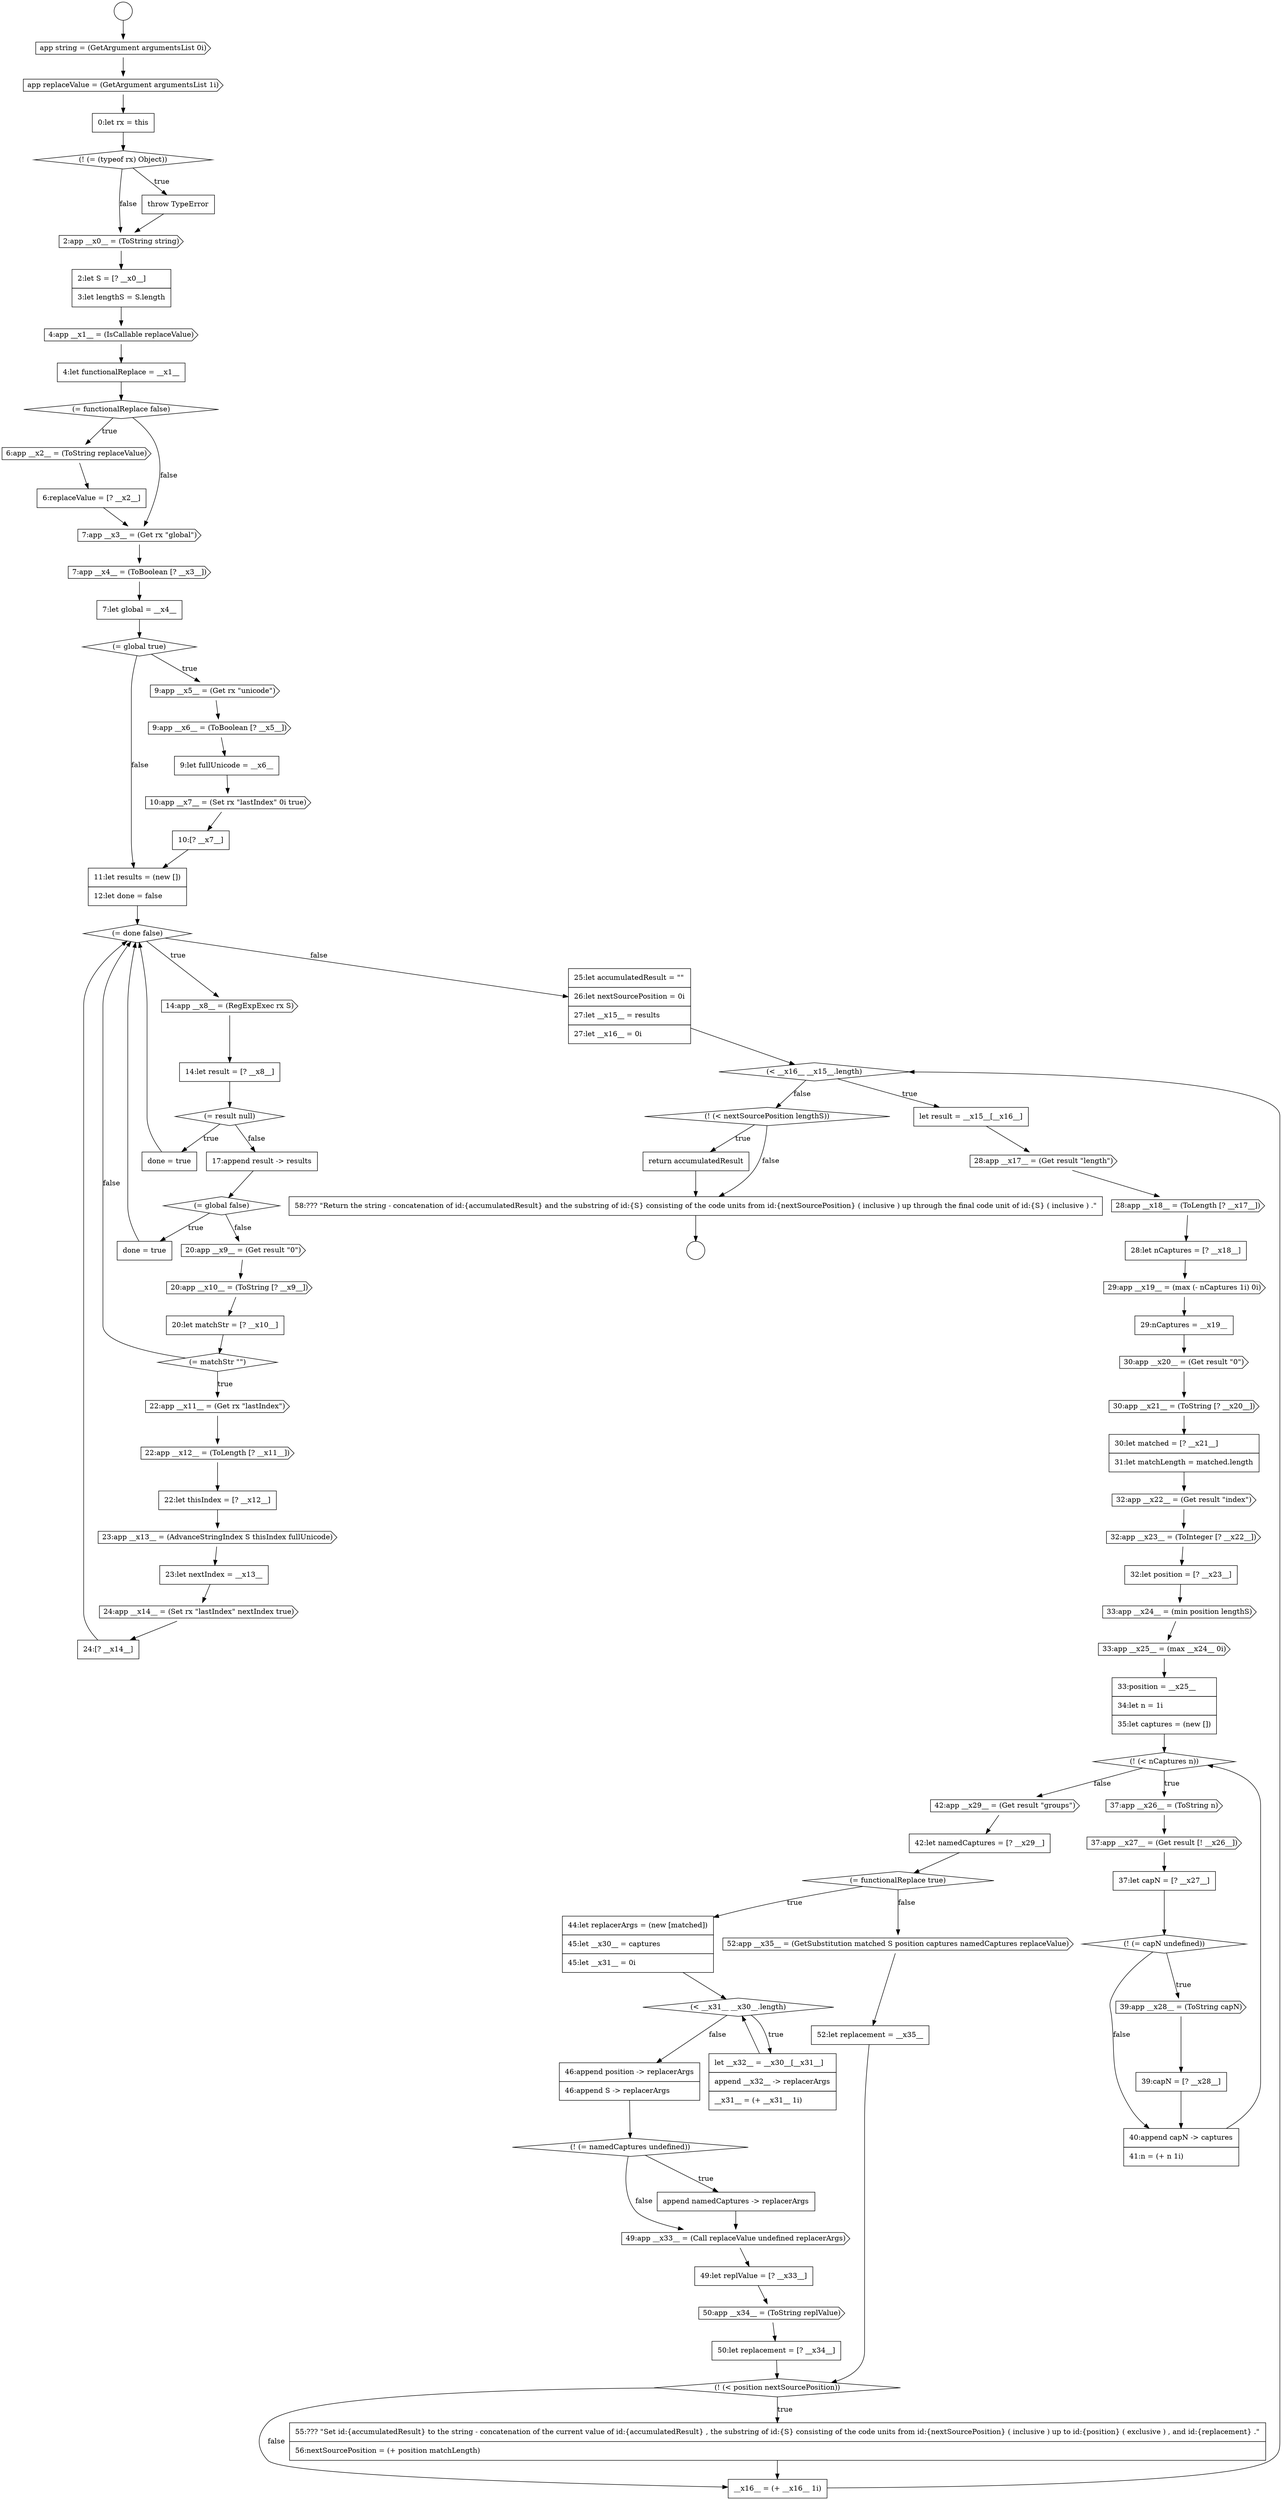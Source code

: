 digraph {
  node5 [shape=diamond, label=<<font color="black">(! (= (typeof rx) Object))</font>> color="black" fillcolor="white" style=filled]
  node84 [shape=none, margin=0, label=<<font color="black">
    <table border="0" cellborder="1" cellspacing="0" cellpadding="10">
      <tr><td align="left">55:??? &quot;Set id:{accumulatedResult} to the string - concatenation of the current value of id:{accumulatedResult} , the substring of id:{S} consisting of the code units from id:{nextSourcePosition} ( inclusive ) up to id:{position} ( exclusive ) , and id:{replacement} .&quot;</td></tr>
      <tr><td align="left">56:nextSourcePosition = (+ position matchLength)</td></tr>
    </table>
  </font>> color="black" fillcolor="white" style=filled]
  node65 [shape=cds, label=<<font color="black">39:app __x28__ = (ToString capN)</font>> color="black" fillcolor="white" style=filled]
  node77 [shape=cds, label=<<font color="black">49:app __x33__ = (Call replaceValue undefined replacerArgs)</font>> color="black" fillcolor="white" style=filled]
  node66 [shape=none, margin=0, label=<<font color="black">
    <table border="0" cellborder="1" cellspacing="0" cellpadding="10">
      <tr><td align="left">39:capN = [? __x28__]</td></tr>
    </table>
  </font>> color="black" fillcolor="white" style=filled]
  node87 [shape=none, margin=0, label=<<font color="black">
    <table border="0" cellborder="1" cellspacing="0" cellpadding="10">
      <tr><td align="left">return accumulatedResult</td></tr>
    </table>
  </font>> color="black" fillcolor="white" style=filled]
  node83 [shape=diamond, label=<<font color="black">(! (&lt; position nextSourcePosition))</font>> color="black" fillcolor="white" style=filled]
  node69 [shape=none, margin=0, label=<<font color="black">
    <table border="0" cellborder="1" cellspacing="0" cellpadding="10">
      <tr><td align="left">42:let namedCaptures = [? __x29__]</td></tr>
    </table>
  </font>> color="black" fillcolor="white" style=filled]
  node0 [shape=circle label=" " color="black" fillcolor="white" style=filled]
  node88 [shape=none, margin=0, label=<<font color="black">
    <table border="0" cellborder="1" cellspacing="0" cellpadding="10">
      <tr><td align="left">58:??? &quot;Return the string - concatenation of id:{accumulatedResult} and the substring of id:{S} consisting of the code units from id:{nextSourcePosition} ( inclusive ) up through the final code unit of id:{S} ( inclusive ) .&quot;</td></tr>
    </table>
  </font>> color="black" fillcolor="white" style=filled]
  node10 [shape=none, margin=0, label=<<font color="black">
    <table border="0" cellborder="1" cellspacing="0" cellpadding="10">
      <tr><td align="left">4:let functionalReplace = __x1__</td></tr>
    </table>
  </font>> color="black" fillcolor="white" style=filled]
  node56 [shape=none, margin=0, label=<<font color="black">
    <table border="0" cellborder="1" cellspacing="0" cellpadding="10">
      <tr><td align="left">32:let position = [? __x23__]</td></tr>
    </table>
  </font>> color="black" fillcolor="white" style=filled]
  node42 [shape=none, margin=0, label=<<font color="black">
    <table border="0" cellborder="1" cellspacing="0" cellpadding="10">
      <tr><td align="left">24:[? __x14__]</td></tr>
    </table>
  </font>> color="black" fillcolor="white" style=filled]
  node24 [shape=diamond, label=<<font color="black">(= done false)</font>> color="black" fillcolor="white" style=filled]
  node37 [shape=cds, label=<<font color="black">22:app __x12__ = (ToLength [? __x11__])</font>> color="black" fillcolor="white" style=filled]
  node25 [shape=cds, label=<<font color="black">14:app __x8__ = (RegExpExec rx S)</font>> color="black" fillcolor="white" style=filled]
  node52 [shape=cds, label=<<font color="black">30:app __x21__ = (ToString [? __x20__])</font>> color="black" fillcolor="white" style=filled]
  node14 [shape=cds, label=<<font color="black">7:app __x3__ = (Get rx &quot;global&quot;)</font>> color="black" fillcolor="white" style=filled]
  node20 [shape=none, margin=0, label=<<font color="black">
    <table border="0" cellborder="1" cellspacing="0" cellpadding="10">
      <tr><td align="left">9:let fullUnicode = __x6__</td></tr>
    </table>
  </font>> color="black" fillcolor="white" style=filled]
  node46 [shape=cds, label=<<font color="black">28:app __x17__ = (Get result &quot;length&quot;)</font>> color="black" fillcolor="white" style=filled]
  node57 [shape=cds, label=<<font color="black">33:app __x24__ = (min position lengthS)</font>> color="black" fillcolor="white" style=filled]
  node78 [shape=none, margin=0, label=<<font color="black">
    <table border="0" cellborder="1" cellspacing="0" cellpadding="10">
      <tr><td align="left">49:let replValue = [? __x33__]</td></tr>
    </table>
  </font>> color="black" fillcolor="white" style=filled]
  node29 [shape=none, margin=0, label=<<font color="black">
    <table border="0" cellborder="1" cellspacing="0" cellpadding="10">
      <tr><td align="left">17:append result -&gt; results</td></tr>
    </table>
  </font>> color="black" fillcolor="white" style=filled]
  node61 [shape=cds, label=<<font color="black">37:app __x26__ = (ToString n)</font>> color="black" fillcolor="white" style=filled]
  node1 [shape=circle label=" " color="black" fillcolor="white" style=filled]
  node74 [shape=none, margin=0, label=<<font color="black">
    <table border="0" cellborder="1" cellspacing="0" cellpadding="10">
      <tr><td align="left">46:append position -&gt; replacerArgs</td></tr>
      <tr><td align="left">46:append S -&gt; replacerArgs</td></tr>
    </table>
  </font>> color="black" fillcolor="white" style=filled]
  node6 [shape=none, margin=0, label=<<font color="black">
    <table border="0" cellborder="1" cellspacing="0" cellpadding="10">
      <tr><td align="left">throw TypeError</td></tr>
    </table>
  </font>> color="black" fillcolor="white" style=filled]
  node60 [shape=diamond, label=<<font color="black">(! (&lt; nCaptures n))</font>> color="black" fillcolor="white" style=filled]
  node85 [shape=none, margin=0, label=<<font color="black">
    <table border="0" cellborder="1" cellspacing="0" cellpadding="10">
      <tr><td align="left">__x16__ = (+ __x16__ 1i)</td></tr>
    </table>
  </font>> color="black" fillcolor="white" style=filled]
  node70 [shape=diamond, label=<<font color="black">(= functionalReplace true)</font>> color="black" fillcolor="white" style=filled]
  node21 [shape=cds, label=<<font color="black">10:app __x7__ = (Set rx &quot;lastIndex&quot; 0i true)</font>> color="black" fillcolor="white" style=filled]
  node33 [shape=cds, label=<<font color="black">20:app __x10__ = (ToString [? __x9__])</font>> color="black" fillcolor="white" style=filled]
  node28 [shape=none, margin=0, label=<<font color="black">
    <table border="0" cellborder="1" cellspacing="0" cellpadding="10">
      <tr><td align="left">done = true</td></tr>
    </table>
  </font>> color="black" fillcolor="white" style=filled]
  node38 [shape=none, margin=0, label=<<font color="black">
    <table border="0" cellborder="1" cellspacing="0" cellpadding="10">
      <tr><td align="left">22:let thisIndex = [? __x12__]</td></tr>
    </table>
  </font>> color="black" fillcolor="white" style=filled]
  node9 [shape=cds, label=<<font color="black">4:app __x1__ = (IsCallable replaceValue)</font>> color="black" fillcolor="white" style=filled]
  node53 [shape=none, margin=0, label=<<font color="black">
    <table border="0" cellborder="1" cellspacing="0" cellpadding="10">
      <tr><td align="left">30:let matched = [? __x21__]</td></tr>
      <tr><td align="left">31:let matchLength = matched.length</td></tr>
    </table>
  </font>> color="black" fillcolor="white" style=filled]
  node13 [shape=none, margin=0, label=<<font color="black">
    <table border="0" cellborder="1" cellspacing="0" cellpadding="10">
      <tr><td align="left">6:replaceValue = [? __x2__]</td></tr>
    </table>
  </font>> color="black" fillcolor="white" style=filled]
  node41 [shape=cds, label=<<font color="black">24:app __x14__ = (Set rx &quot;lastIndex&quot; nextIndex true)</font>> color="black" fillcolor="white" style=filled]
  node73 [shape=none, margin=0, label=<<font color="black">
    <table border="0" cellborder="1" cellspacing="0" cellpadding="10">
      <tr><td align="left">let __x32__ = __x30__[__x31__]</td></tr>
      <tr><td align="left">append __x32__ -&gt; replacerArgs</td></tr>
      <tr><td align="left">__x31__ = (+ __x31__ 1i)</td></tr>
    </table>
  </font>> color="black" fillcolor="white" style=filled]
  node2 [shape=cds, label=<<font color="black">app string = (GetArgument argumentsList 0i)</font>> color="black" fillcolor="white" style=filled]
  node45 [shape=none, margin=0, label=<<font color="black">
    <table border="0" cellborder="1" cellspacing="0" cellpadding="10">
      <tr><td align="left">let result = __x15__[__x16__]</td></tr>
    </table>
  </font>> color="black" fillcolor="white" style=filled]
  node64 [shape=diamond, label=<<font color="black">(! (= capN undefined))</font>> color="black" fillcolor="white" style=filled]
  node17 [shape=diamond, label=<<font color="black">(= global true)</font>> color="black" fillcolor="white" style=filled]
  node32 [shape=cds, label=<<font color="black">20:app __x9__ = (Get result &quot;0&quot;)</font>> color="black" fillcolor="white" style=filled]
  node34 [shape=none, margin=0, label=<<font color="black">
    <table border="0" cellborder="1" cellspacing="0" cellpadding="10">
      <tr><td align="left">20:let matchStr = [? __x10__]</td></tr>
    </table>
  </font>> color="black" fillcolor="white" style=filled]
  node22 [shape=none, margin=0, label=<<font color="black">
    <table border="0" cellborder="1" cellspacing="0" cellpadding="10">
      <tr><td align="left">10:[? __x7__]</td></tr>
    </table>
  </font>> color="black" fillcolor="white" style=filled]
  node44 [shape=diamond, label=<<font color="black">(&lt; __x16__ __x15__.length)</font>> color="black" fillcolor="white" style=filled]
  node59 [shape=none, margin=0, label=<<font color="black">
    <table border="0" cellborder="1" cellspacing="0" cellpadding="10">
      <tr><td align="left">33:position = __x25__</td></tr>
      <tr><td align="left">34:let n = 1i</td></tr>
      <tr><td align="left">35:let captures = (new [])</td></tr>
    </table>
  </font>> color="black" fillcolor="white" style=filled]
  node27 [shape=diamond, label=<<font color="black">(= result null)</font>> color="black" fillcolor="white" style=filled]
  node71 [shape=none, margin=0, label=<<font color="black">
    <table border="0" cellborder="1" cellspacing="0" cellpadding="10">
      <tr><td align="left">44:let replacerArgs = (new [matched])</td></tr>
      <tr><td align="left">45:let __x30__ = captures</td></tr>
      <tr><td align="left">45:let __x31__ = 0i</td></tr>
    </table>
  </font>> color="black" fillcolor="white" style=filled]
  node12 [shape=cds, label=<<font color="black">6:app __x2__ = (ToString replaceValue)</font>> color="black" fillcolor="white" style=filled]
  node54 [shape=cds, label=<<font color="black">32:app __x22__ = (Get result &quot;index&quot;)</font>> color="black" fillcolor="white" style=filled]
  node49 [shape=cds, label=<<font color="black">29:app __x19__ = (max (- nCaptures 1i) 0i)</font>> color="black" fillcolor="white" style=filled]
  node86 [shape=diamond, label=<<font color="black">(! (&lt; nextSourcePosition lengthS))</font>> color="black" fillcolor="white" style=filled]
  node81 [shape=cds, label=<<font color="black">52:app __x35__ = (GetSubstitution matched S position captures namedCaptures replaceValue)</font>> color="black" fillcolor="white" style=filled]
  node76 [shape=none, margin=0, label=<<font color="black">
    <table border="0" cellborder="1" cellspacing="0" cellpadding="10">
      <tr><td align="left">append namedCaptures -&gt; replacerArgs</td></tr>
    </table>
  </font>> color="black" fillcolor="white" style=filled]
  node7 [shape=cds, label=<<font color="black">2:app __x0__ = (ToString string)</font>> color="black" fillcolor="white" style=filled]
  node39 [shape=cds, label=<<font color="black">23:app __x13__ = (AdvanceStringIndex S thisIndex fullUnicode)</font>> color="black" fillcolor="white" style=filled]
  node3 [shape=cds, label=<<font color="black">app replaceValue = (GetArgument argumentsList 1i)</font>> color="black" fillcolor="white" style=filled]
  node80 [shape=none, margin=0, label=<<font color="black">
    <table border="0" cellborder="1" cellspacing="0" cellpadding="10">
      <tr><td align="left">50:let replacement = [? __x34__]</td></tr>
    </table>
  </font>> color="black" fillcolor="white" style=filled]
  node35 [shape=diamond, label=<<font color="black">(= matchStr &quot;&quot;)</font>> color="black" fillcolor="white" style=filled]
  node48 [shape=none, margin=0, label=<<font color="black">
    <table border="0" cellborder="1" cellspacing="0" cellpadding="10">
      <tr><td align="left">28:let nCaptures = [? __x18__]</td></tr>
    </table>
  </font>> color="black" fillcolor="white" style=filled]
  node63 [shape=none, margin=0, label=<<font color="black">
    <table border="0" cellborder="1" cellspacing="0" cellpadding="10">
      <tr><td align="left">37:let capN = [? __x27__]</td></tr>
    </table>
  </font>> color="black" fillcolor="white" style=filled]
  node18 [shape=cds, label=<<font color="black">9:app __x5__ = (Get rx &quot;unicode&quot;)</font>> color="black" fillcolor="white" style=filled]
  node50 [shape=none, margin=0, label=<<font color="black">
    <table border="0" cellborder="1" cellspacing="0" cellpadding="10">
      <tr><td align="left">29:nCaptures = __x19__</td></tr>
    </table>
  </font>> color="black" fillcolor="white" style=filled]
  node67 [shape=none, margin=0, label=<<font color="black">
    <table border="0" cellborder="1" cellspacing="0" cellpadding="10">
      <tr><td align="left">40:append capN -&gt; captures</td></tr>
      <tr><td align="left">41:n = (+ n 1i)</td></tr>
    </table>
  </font>> color="black" fillcolor="white" style=filled]
  node16 [shape=none, margin=0, label=<<font color="black">
    <table border="0" cellborder="1" cellspacing="0" cellpadding="10">
      <tr><td align="left">7:let global = __x4__</td></tr>
    </table>
  </font>> color="black" fillcolor="white" style=filled]
  node31 [shape=none, margin=0, label=<<font color="black">
    <table border="0" cellborder="1" cellspacing="0" cellpadding="10">
      <tr><td align="left">done = true</td></tr>
    </table>
  </font>> color="black" fillcolor="white" style=filled]
  node11 [shape=diamond, label=<<font color="black">(= functionalReplace false)</font>> color="black" fillcolor="white" style=filled]
  node72 [shape=diamond, label=<<font color="black">(&lt; __x31__ __x30__.length)</font>> color="black" fillcolor="white" style=filled]
  node43 [shape=none, margin=0, label=<<font color="black">
    <table border="0" cellborder="1" cellspacing="0" cellpadding="10">
      <tr><td align="left">25:let accumulatedResult = &quot;&quot;</td></tr>
      <tr><td align="left">26:let nextSourcePosition = 0i</td></tr>
      <tr><td align="left">27:let __x15__ = results</td></tr>
      <tr><td align="left">27:let __x16__ = 0i</td></tr>
    </table>
  </font>> color="black" fillcolor="white" style=filled]
  node40 [shape=none, margin=0, label=<<font color="black">
    <table border="0" cellborder="1" cellspacing="0" cellpadding="10">
      <tr><td align="left">23:let nextIndex = __x13__</td></tr>
    </table>
  </font>> color="black" fillcolor="white" style=filled]
  node26 [shape=none, margin=0, label=<<font color="black">
    <table border="0" cellborder="1" cellspacing="0" cellpadding="10">
      <tr><td align="left">14:let result = [? __x8__]</td></tr>
    </table>
  </font>> color="black" fillcolor="white" style=filled]
  node55 [shape=cds, label=<<font color="black">32:app __x23__ = (ToInteger [? __x22__])</font>> color="black" fillcolor="white" style=filled]
  node23 [shape=none, margin=0, label=<<font color="black">
    <table border="0" cellborder="1" cellspacing="0" cellpadding="10">
      <tr><td align="left">11:let results = (new [])</td></tr>
      <tr><td align="left">12:let done = false</td></tr>
    </table>
  </font>> color="black" fillcolor="white" style=filled]
  node8 [shape=none, margin=0, label=<<font color="black">
    <table border="0" cellborder="1" cellspacing="0" cellpadding="10">
      <tr><td align="left">2:let S = [? __x0__]</td></tr>
      <tr><td align="left">3:let lengthS = S.length</td></tr>
    </table>
  </font>> color="black" fillcolor="white" style=filled]
  node75 [shape=diamond, label=<<font color="black">(! (= namedCaptures undefined))</font>> color="black" fillcolor="white" style=filled]
  node58 [shape=cds, label=<<font color="black">33:app __x25__ = (max __x24__ 0i)</font>> color="black" fillcolor="white" style=filled]
  node82 [shape=none, margin=0, label=<<font color="black">
    <table border="0" cellborder="1" cellspacing="0" cellpadding="10">
      <tr><td align="left">52:let replacement = __x35__</td></tr>
    </table>
  </font>> color="black" fillcolor="white" style=filled]
  node36 [shape=cds, label=<<font color="black">22:app __x11__ = (Get rx &quot;lastIndex&quot;)</font>> color="black" fillcolor="white" style=filled]
  node30 [shape=diamond, label=<<font color="black">(= global false)</font>> color="black" fillcolor="white" style=filled]
  node51 [shape=cds, label=<<font color="black">30:app __x20__ = (Get result &quot;0&quot;)</font>> color="black" fillcolor="white" style=filled]
  node19 [shape=cds, label=<<font color="black">9:app __x6__ = (ToBoolean [? __x5__])</font>> color="black" fillcolor="white" style=filled]
  node4 [shape=none, margin=0, label=<<font color="black">
    <table border="0" cellborder="1" cellspacing="0" cellpadding="10">
      <tr><td align="left">0:let rx = this</td></tr>
    </table>
  </font>> color="black" fillcolor="white" style=filled]
  node79 [shape=cds, label=<<font color="black">50:app __x34__ = (ToString replValue)</font>> color="black" fillcolor="white" style=filled]
  node47 [shape=cds, label=<<font color="black">28:app __x18__ = (ToLength [? __x17__])</font>> color="black" fillcolor="white" style=filled]
  node15 [shape=cds, label=<<font color="black">7:app __x4__ = (ToBoolean [? __x3__])</font>> color="black" fillcolor="white" style=filled]
  node68 [shape=cds, label=<<font color="black">42:app __x29__ = (Get result &quot;groups&quot;)</font>> color="black" fillcolor="white" style=filled]
  node62 [shape=cds, label=<<font color="black">37:app __x27__ = (Get result [! __x26__])</font>> color="black" fillcolor="white" style=filled]
  node66 -> node67 [ color="black"]
  node71 -> node72 [ color="black"]
  node28 -> node24 [ color="black"]
  node69 -> node70 [ color="black"]
  node53 -> node54 [ color="black"]
  node63 -> node64 [ color="black"]
  node75 -> node76 [label=<<font color="black">true</font>> color="black"]
  node75 -> node77 [label=<<font color="black">false</font>> color="black"]
  node3 -> node4 [ color="black"]
  node61 -> node62 [ color="black"]
  node24 -> node25 [label=<<font color="black">true</font>> color="black"]
  node24 -> node43 [label=<<font color="black">false</font>> color="black"]
  node44 -> node45 [label=<<font color="black">true</font>> color="black"]
  node44 -> node86 [label=<<font color="black">false</font>> color="black"]
  node29 -> node30 [ color="black"]
  node42 -> node24 [ color="black"]
  node39 -> node40 [ color="black"]
  node7 -> node8 [ color="black"]
  node54 -> node55 [ color="black"]
  node34 -> node35 [ color="black"]
  node18 -> node19 [ color="black"]
  node2 -> node3 [ color="black"]
  node15 -> node16 [ color="black"]
  node55 -> node56 [ color="black"]
  node72 -> node73 [label=<<font color="black">true</font>> color="black"]
  node72 -> node74 [label=<<font color="black">false</font>> color="black"]
  node62 -> node63 [ color="black"]
  node19 -> node20 [ color="black"]
  node13 -> node14 [ color="black"]
  node57 -> node58 [ color="black"]
  node79 -> node80 [ color="black"]
  node12 -> node13 [ color="black"]
  node11 -> node12 [label=<<font color="black">true</font>> color="black"]
  node11 -> node14 [label=<<font color="black">false</font>> color="black"]
  node45 -> node46 [ color="black"]
  node0 -> node2 [ color="black"]
  node36 -> node37 [ color="black"]
  node22 -> node23 [ color="black"]
  node6 -> node7 [ color="black"]
  node76 -> node77 [ color="black"]
  node52 -> node53 [ color="black"]
  node84 -> node85 [ color="black"]
  node87 -> node88 [ color="black"]
  node43 -> node44 [ color="black"]
  node9 -> node10 [ color="black"]
  node85 -> node44 [ color="black"]
  node37 -> node38 [ color="black"]
  node68 -> node69 [ color="black"]
  node70 -> node71 [label=<<font color="black">true</font>> color="black"]
  node70 -> node81 [label=<<font color="black">false</font>> color="black"]
  node23 -> node24 [ color="black"]
  node14 -> node15 [ color="black"]
  node40 -> node41 [ color="black"]
  node30 -> node31 [label=<<font color="black">true</font>> color="black"]
  node30 -> node32 [label=<<font color="black">false</font>> color="black"]
  node17 -> node18 [label=<<font color="black">true</font>> color="black"]
  node17 -> node23 [label=<<font color="black">false</font>> color="black"]
  node77 -> node78 [ color="black"]
  node86 -> node87 [label=<<font color="black">true</font>> color="black"]
  node86 -> node88 [label=<<font color="black">false</font>> color="black"]
  node26 -> node27 [ color="black"]
  node27 -> node28 [label=<<font color="black">true</font>> color="black"]
  node27 -> node29 [label=<<font color="black">false</font>> color="black"]
  node31 -> node24 [ color="black"]
  node78 -> node79 [ color="black"]
  node10 -> node11 [ color="black"]
  node88 -> node1 [ color="black"]
  node47 -> node48 [ color="black"]
  node50 -> node51 [ color="black"]
  node4 -> node5 [ color="black"]
  node51 -> node52 [ color="black"]
  node25 -> node26 [ color="black"]
  node8 -> node9 [ color="black"]
  node21 -> node22 [ color="black"]
  node59 -> node60 [ color="black"]
  node20 -> node21 [ color="black"]
  node56 -> node57 [ color="black"]
  node64 -> node65 [label=<<font color="black">true</font>> color="black"]
  node64 -> node67 [label=<<font color="black">false</font>> color="black"]
  node5 -> node6 [label=<<font color="black">true</font>> color="black"]
  node5 -> node7 [label=<<font color="black">false</font>> color="black"]
  node60 -> node61 [label=<<font color="black">true</font>> color="black"]
  node60 -> node68 [label=<<font color="black">false</font>> color="black"]
  node67 -> node60 [ color="black"]
  node82 -> node83 [ color="black"]
  node16 -> node17 [ color="black"]
  node46 -> node47 [ color="black"]
  node73 -> node72 [ color="black"]
  node58 -> node59 [ color="black"]
  node65 -> node66 [ color="black"]
  node48 -> node49 [ color="black"]
  node49 -> node50 [ color="black"]
  node81 -> node82 [ color="black"]
  node38 -> node39 [ color="black"]
  node80 -> node83 [ color="black"]
  node74 -> node75 [ color="black"]
  node32 -> node33 [ color="black"]
  node35 -> node36 [label=<<font color="black">true</font>> color="black"]
  node35 -> node24 [label=<<font color="black">false</font>> color="black"]
  node33 -> node34 [ color="black"]
  node41 -> node42 [ color="black"]
  node83 -> node84 [label=<<font color="black">true</font>> color="black"]
  node83 -> node85 [label=<<font color="black">false</font>> color="black"]
}
